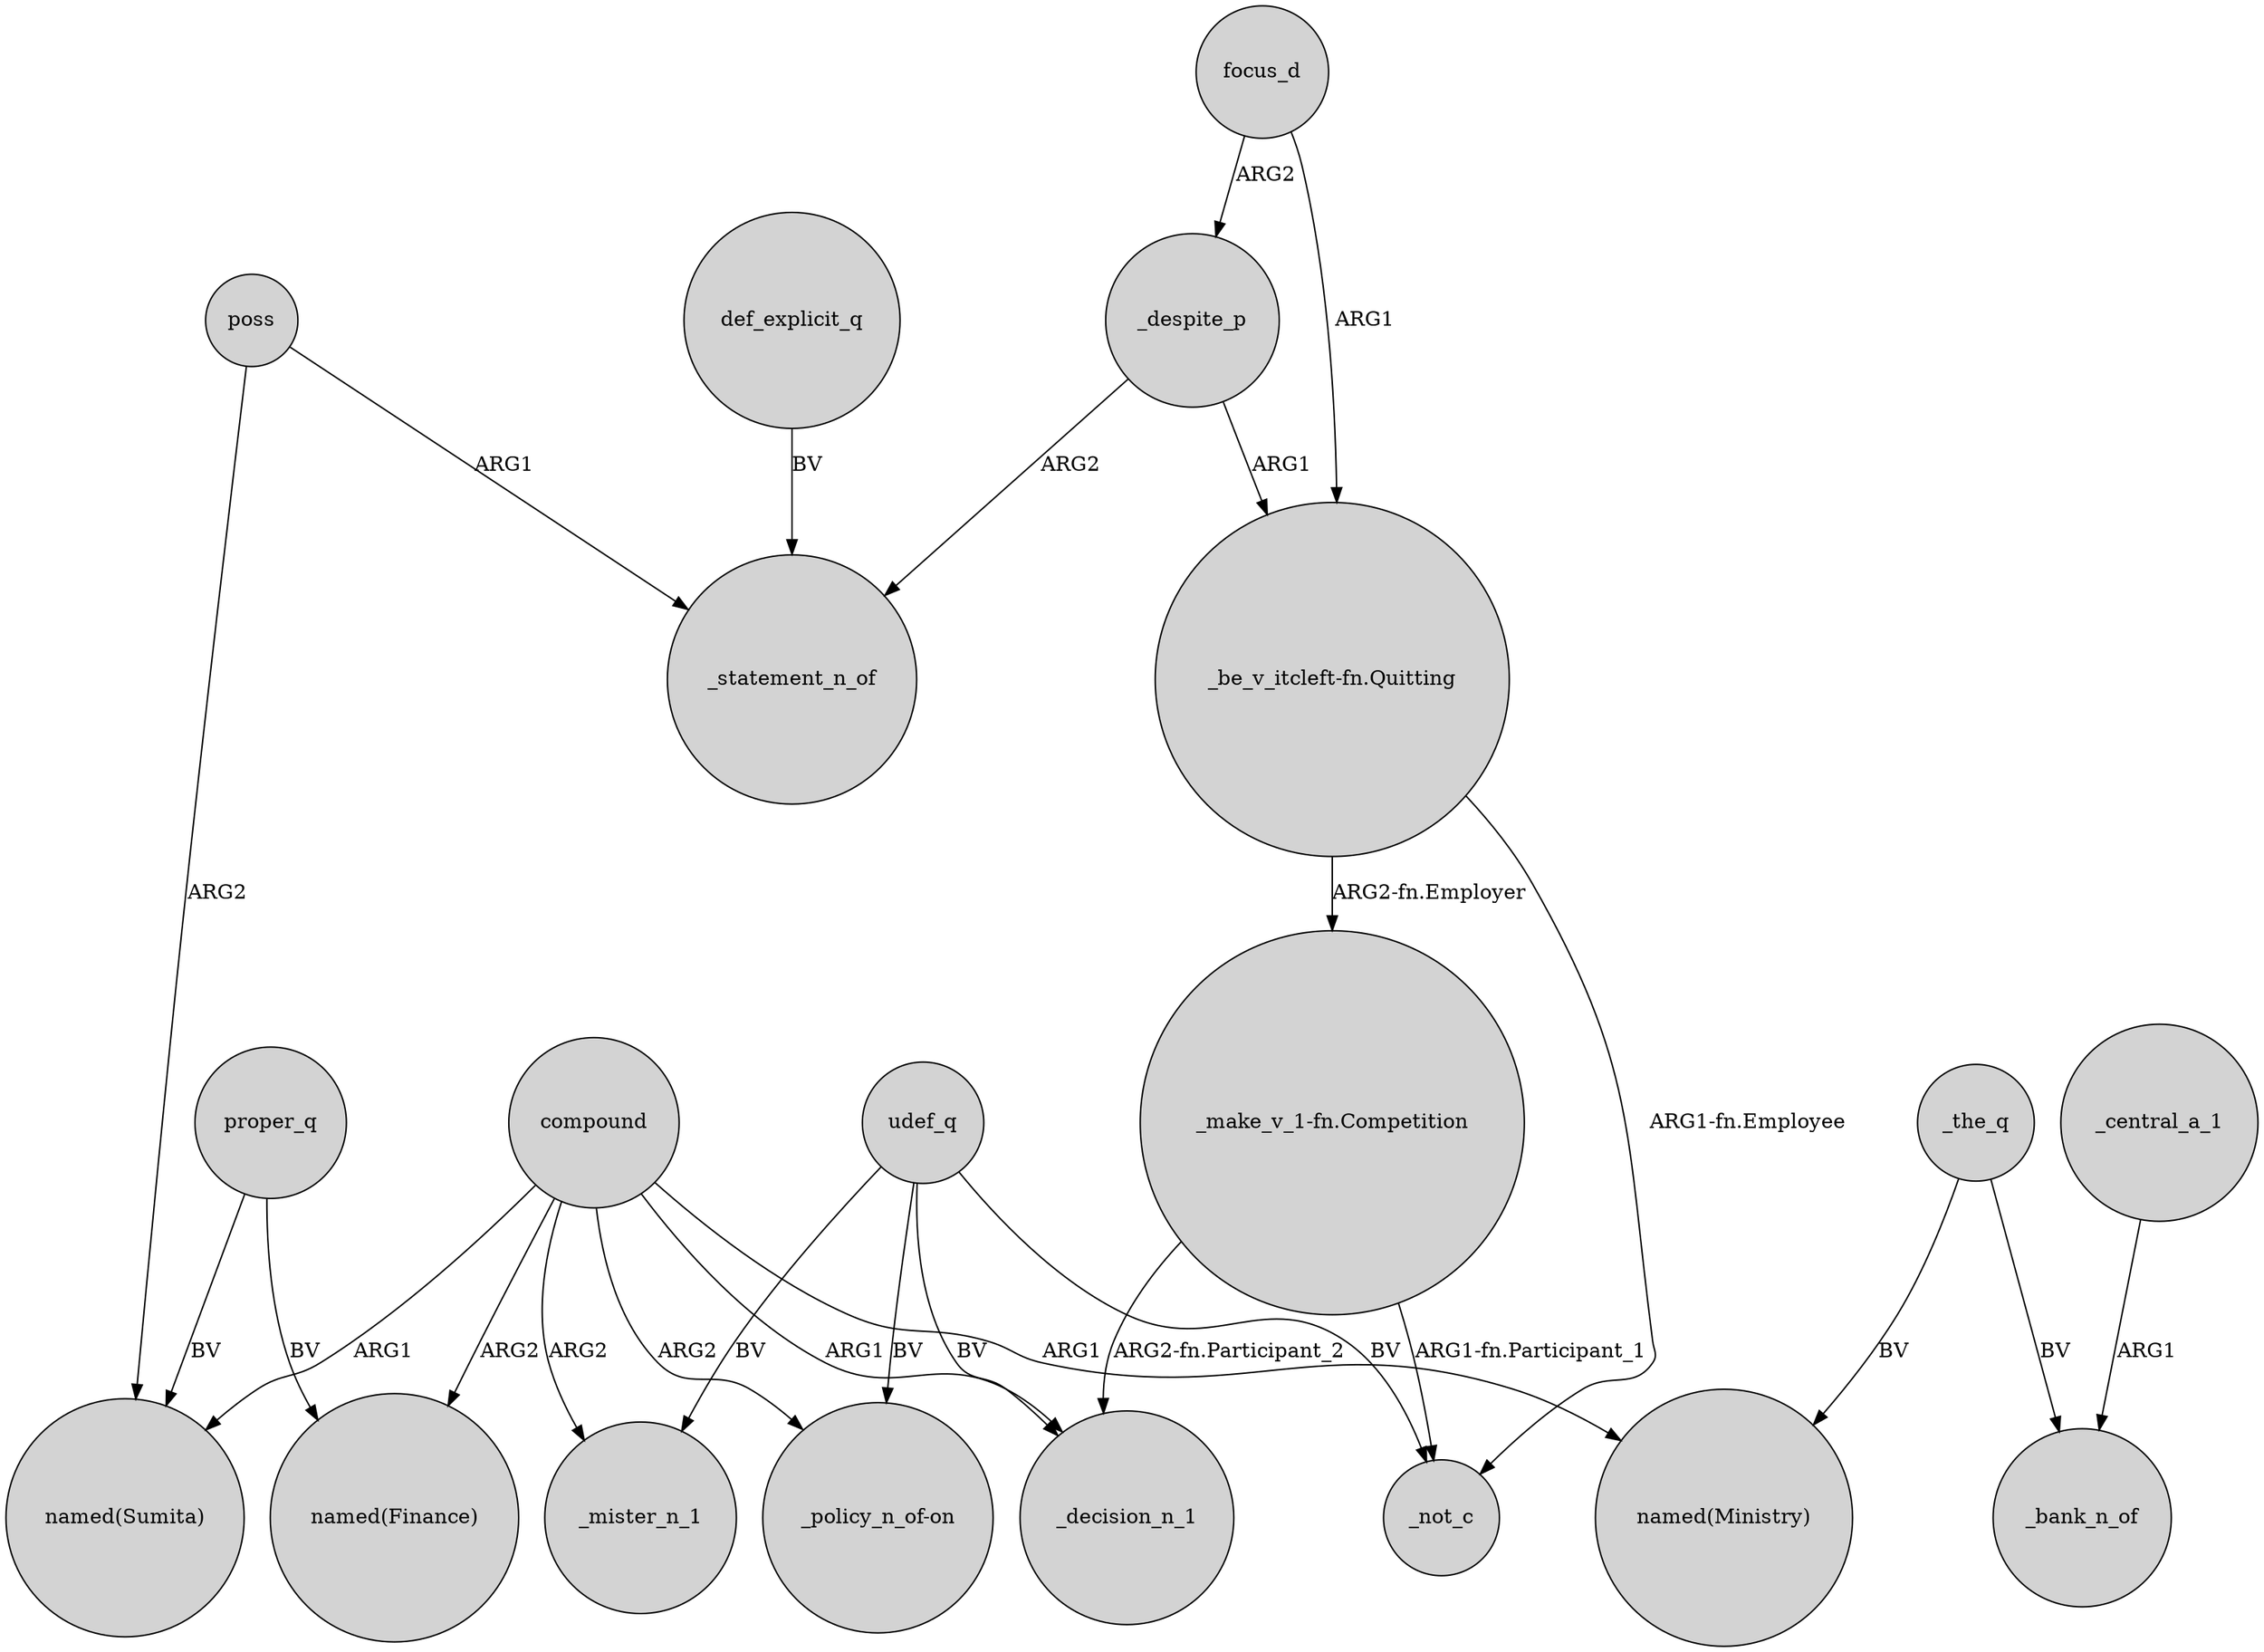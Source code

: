 digraph {
	node [shape=circle style=filled]
	compound -> "named(Sumita)" [label=ARG1]
	"_be_v_itcleft-fn.Quitting" -> _not_c [label="ARG1-fn.Employee"]
	compound -> "named(Ministry)" [label=ARG1]
	compound -> _mister_n_1 [label=ARG2]
	_the_q -> _bank_n_of [label=BV]
	compound -> "named(Finance)" [label=ARG2]
	_despite_p -> _statement_n_of [label=ARG2]
	poss -> "named(Sumita)" [label=ARG2]
	_central_a_1 -> _bank_n_of [label=ARG1]
	focus_d -> "_be_v_itcleft-fn.Quitting" [label=ARG1]
	udef_q -> _mister_n_1 [label=BV]
	focus_d -> _despite_p [label=ARG2]
	"_make_v_1-fn.Competition" -> _decision_n_1 [label="ARG2-fn.Participant_2"]
	"_be_v_itcleft-fn.Quitting" -> "_make_v_1-fn.Competition" [label="ARG2-fn.Employer"]
	udef_q -> _decision_n_1 [label=BV]
	proper_q -> "named(Sumita)" [label=BV]
	poss -> _statement_n_of [label=ARG1]
	_the_q -> "named(Ministry)" [label=BV]
	compound -> _decision_n_1 [label=ARG1]
	udef_q -> _not_c [label=BV]
	compound -> "_policy_n_of-on" [label=ARG2]
	"_make_v_1-fn.Competition" -> _not_c [label="ARG1-fn.Participant_1"]
	proper_q -> "named(Finance)" [label=BV]
	def_explicit_q -> _statement_n_of [label=BV]
	_despite_p -> "_be_v_itcleft-fn.Quitting" [label=ARG1]
	udef_q -> "_policy_n_of-on" [label=BV]
}
